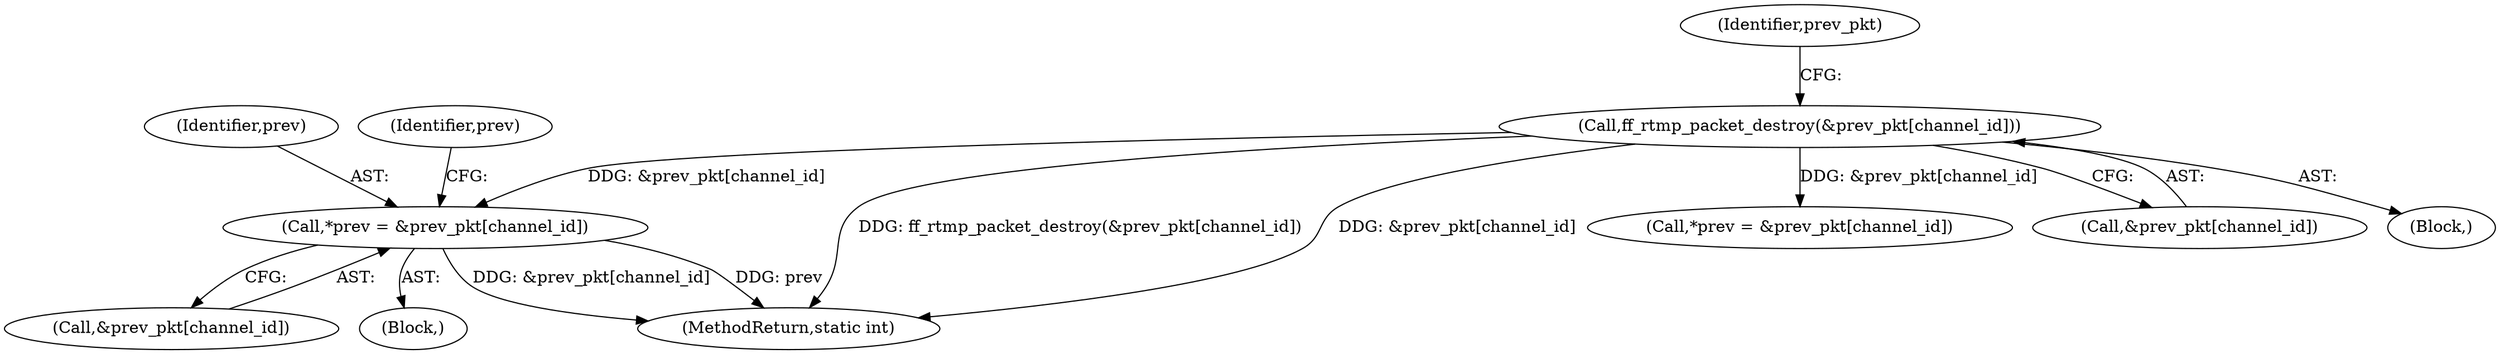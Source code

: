 digraph "0_FFmpeg_7d57ca4d9a75562fa32e40766211de150f8b3ee7@array" {
"1000581" [label="(Call,*prev = &prev_pkt[channel_id])"];
"1000362" [label="(Call,ff_rtmp_packet_destroy(&prev_pkt[channel_id]))"];
"1000422" [label="(Call,*prev = &prev_pkt[channel_id])"];
"1000583" [label="(Call,&prev_pkt[channel_id])"];
"1000581" [label="(Call,*prev = &prev_pkt[channel_id])"];
"1000363" [label="(Call,&prev_pkt[channel_id])"];
"1000362" [label="(Call,ff_rtmp_packet_destroy(&prev_pkt[channel_id]))"];
"1000370" [label="(Identifier,prev_pkt)"];
"1000351" [label="(Block,)"];
"1000579" [label="(Block,)"];
"1000627" [label="(MethodReturn,static int)"];
"1000582" [label="(Identifier,prev)"];
"1000589" [label="(Identifier,prev)"];
"1000581" -> "1000579"  [label="AST: "];
"1000581" -> "1000583"  [label="CFG: "];
"1000582" -> "1000581"  [label="AST: "];
"1000583" -> "1000581"  [label="AST: "];
"1000589" -> "1000581"  [label="CFG: "];
"1000581" -> "1000627"  [label="DDG: &prev_pkt[channel_id]"];
"1000581" -> "1000627"  [label="DDG: prev"];
"1000362" -> "1000581"  [label="DDG: &prev_pkt[channel_id]"];
"1000362" -> "1000351"  [label="AST: "];
"1000362" -> "1000363"  [label="CFG: "];
"1000363" -> "1000362"  [label="AST: "];
"1000370" -> "1000362"  [label="CFG: "];
"1000362" -> "1000627"  [label="DDG: ff_rtmp_packet_destroy(&prev_pkt[channel_id])"];
"1000362" -> "1000627"  [label="DDG: &prev_pkt[channel_id]"];
"1000362" -> "1000422"  [label="DDG: &prev_pkt[channel_id]"];
}
